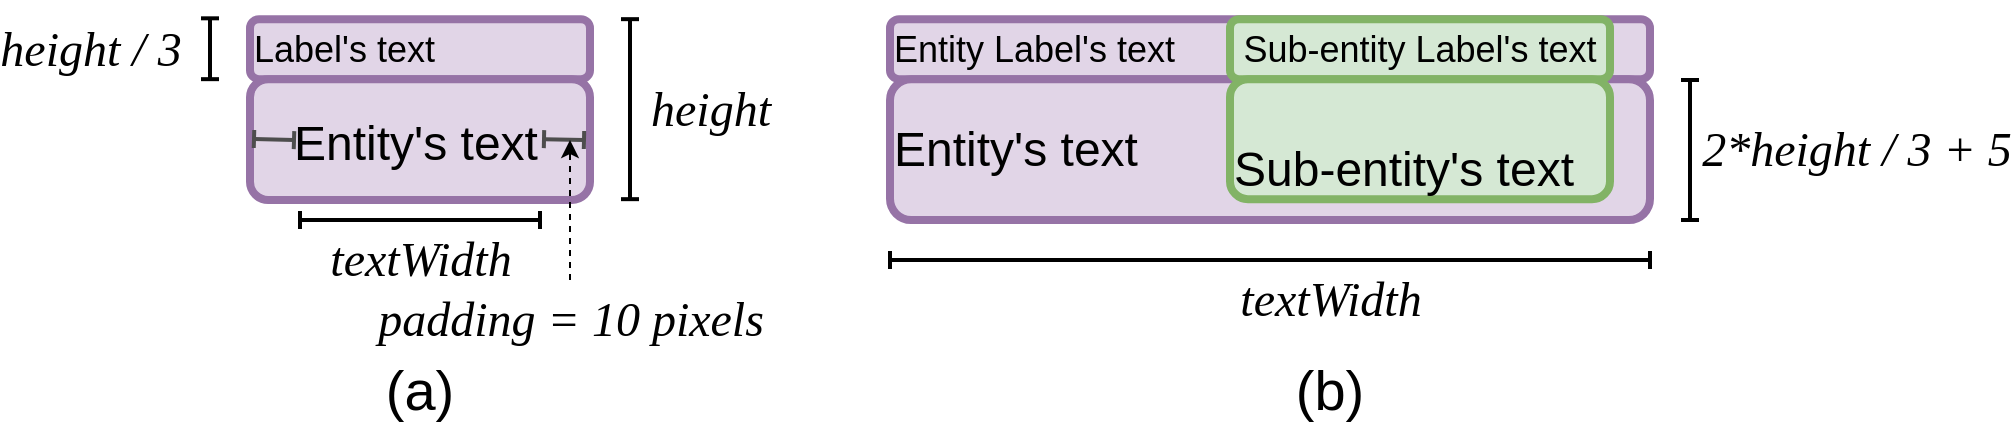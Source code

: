 <mxfile version="26.2.14">
  <diagram name="Page-1" id="4zQcCn-Ic5G3MCy9d1Cx">
    <mxGraphModel dx="2204" dy="798" grid="1" gridSize="10" guides="1" tooltips="1" connect="1" arrows="1" fold="1" page="1" pageScale="1" pageWidth="850" pageHeight="1100" math="0" shadow="0">
      <root>
        <mxCell id="0" />
        <mxCell id="1" parent="0" />
        <mxCell id="bzutJzX1AavvvsLKq-v1-1" value="&lt;font style=&quot;font-size: 18px;&quot;&gt;Label&#39;s text&lt;/font&gt;" style="rounded=1;whiteSpace=wrap;html=1;fillColor=#e1d5e7;strokeColor=#9673a6;strokeWidth=4;align=left;" parent="1" vertex="1">
          <mxGeometry x="120" y="39.58" width="170" height="30" as="geometry" />
        </mxCell>
        <mxCell id="bzutJzX1AavvvsLKq-v1-2" value="&lt;font style=&quot;font-size: 24px;&quot;&gt;&amp;nbsp; &amp;nbsp;Entity&#39;s text&lt;/font&gt;" style="rounded=1;whiteSpace=wrap;html=1;fillColor=#e1d5e7;strokeColor=#9673a6;strokeWidth=4;fontSize=28;align=left;" parent="1" vertex="1">
          <mxGeometry x="120" y="69.58" width="170" height="60.42" as="geometry" />
        </mxCell>
        <mxCell id="bzutJzX1AavvvsLKq-v1-4" value="" style="endArrow=baseDash;html=1;rounded=0;startArrow=baseDash;startFill=0;endFill=0;fontSize=14;strokeWidth=2;" parent="1" edge="1">
          <mxGeometry width="50" height="50" relative="1" as="geometry">
            <mxPoint x="310" y="129.58" as="sourcePoint" />
            <mxPoint x="310" y="39.58" as="targetPoint" />
          </mxGeometry>
        </mxCell>
        <mxCell id="bzutJzX1AavvvsLKq-v1-7" value="height" style="edgeLabel;html=1;align=center;verticalAlign=middle;resizable=0;points=[];fontSize=24;fontFamily=Lucida Console;fontStyle=2" parent="bzutJzX1AavvvsLKq-v1-4" vertex="1" connectable="0">
          <mxGeometry x="-0.025" y="-2" relative="1" as="geometry">
            <mxPoint x="38" y="-1" as="offset" />
          </mxGeometry>
        </mxCell>
        <mxCell id="bzutJzX1AavvvsLKq-v1-5" value="" style="endArrow=baseDash;html=1;rounded=0;startArrow=baseDash;startFill=0;endFill=0;fontSize=14;fontStyle=1;strokeWidth=2;" parent="1" edge="1">
          <mxGeometry width="50" height="50" relative="1" as="geometry">
            <mxPoint x="145" y="140" as="sourcePoint" />
            <mxPoint x="265" y="140" as="targetPoint" />
          </mxGeometry>
        </mxCell>
        <mxCell id="bzutJzX1AavvvsLKq-v1-6" value="textWidth" style="edgeLabel;html=1;align=center;verticalAlign=middle;resizable=0;points=[];fontSize=24;fontFamily=Lucida Console;fontStyle=2" parent="bzutJzX1AavvvsLKq-v1-5" vertex="1" connectable="0">
          <mxGeometry x="0.167" y="1" relative="1" as="geometry">
            <mxPoint x="-10" y="21" as="offset" />
          </mxGeometry>
        </mxCell>
        <mxCell id="bzutJzX1AavvvsLKq-v1-30" value="&lt;font style=&quot;font-size: 18px;&quot;&gt;Entity Label&#39;s text&amp;nbsp; &amp;nbsp; &amp;nbsp; &amp;nbsp; &amp;nbsp; &amp;nbsp; &amp;nbsp; &amp;nbsp; &amp;nbsp; &amp;nbsp; &amp;nbsp; &amp;nbsp; &amp;nbsp; &amp;nbsp; &amp;nbsp; &amp;nbsp; &amp;nbsp; &amp;nbsp; &amp;nbsp; &amp;nbsp;&lt;/font&gt;" style="rounded=1;whiteSpace=wrap;html=1;fillColor=#e1d5e7;strokeColor=#9673a6;strokeWidth=4;align=left;" parent="1" vertex="1">
          <mxGeometry x="440" y="39.58" width="380" height="30" as="geometry" />
        </mxCell>
        <mxCell id="bzutJzX1AavvvsLKq-v1-31" value="&lt;font style=&quot;font-size: 24px;&quot;&gt;Entity&#39;s text&amp;nbsp; &amp;nbsp; &amp;nbsp; &amp;nbsp; &amp;nbsp; &amp;nbsp; &amp;nbsp; &amp;nbsp; &amp;nbsp; &amp;nbsp; &amp;nbsp; &amp;nbsp; &amp;nbsp; &amp;nbsp; &amp;nbsp; &amp;nbsp; &amp;nbsp;&amp;nbsp;&lt;/font&gt;" style="rounded=1;whiteSpace=wrap;html=1;fillColor=#e1d5e7;strokeColor=#9673a6;strokeWidth=4;align=left;" parent="1" vertex="1">
          <mxGeometry x="440" y="69.58" width="380" height="70.42" as="geometry" />
        </mxCell>
        <mxCell id="bzutJzX1AavvvsLKq-v1-32" value="" style="endArrow=baseDash;html=1;rounded=0;startArrow=baseDash;startFill=0;endFill=0;fontSize=14;strokeWidth=2;" parent="1" edge="1">
          <mxGeometry width="50" height="50" relative="1" as="geometry">
            <mxPoint x="440" y="160" as="sourcePoint" />
            <mxPoint x="820" y="160" as="targetPoint" />
          </mxGeometry>
        </mxCell>
        <mxCell id="bzutJzX1AavvvsLKq-v1-33" value="textWidth" style="edgeLabel;html=1;align=center;verticalAlign=middle;resizable=0;points=[];fontSize=24;fontStyle=2;fontFamily=Lucida Console;" parent="bzutJzX1AavvvsLKq-v1-32" vertex="1" connectable="0">
          <mxGeometry x="0.167" y="1" relative="1" as="geometry">
            <mxPoint x="-2" y="21" as="offset" />
          </mxGeometry>
        </mxCell>
        <mxCell id="bzutJzX1AavvvsLKq-v1-34" value="&lt;font style=&quot;font-size: 18px;&quot;&gt;Sub-entity Label&#39;s text&lt;/font&gt;" style="rounded=1;whiteSpace=wrap;html=1;fillColor=#d5e8d4;strokeColor=#82b366;strokeWidth=4;" parent="1" vertex="1">
          <mxGeometry x="610" y="39.58" width="190" height="30" as="geometry" />
        </mxCell>
        <mxCell id="bzutJzX1AavvvsLKq-v1-35" value="&lt;div&gt;&lt;font style=&quot;font-size: 24px;&quot;&gt;&lt;br&gt;&lt;/font&gt;&lt;/div&gt;&lt;font style=&quot;font-size: 24px;&quot;&gt;Sub-entity&#39;s text&lt;/font&gt;" style="rounded=1;whiteSpace=wrap;html=1;fillColor=#d5e8d4;strokeColor=#82b366;strokeWidth=4;align=left;" parent="1" vertex="1">
          <mxGeometry x="610" y="69.58" width="190" height="60" as="geometry" />
        </mxCell>
        <mxCell id="bzutJzX1AavvvsLKq-v1-56" value="(a)" style="text;html=1;align=center;verticalAlign=middle;whiteSpace=wrap;rounded=0;fontSize=28;" parent="1" vertex="1">
          <mxGeometry x="175" y="210" width="60" height="30" as="geometry" />
        </mxCell>
        <mxCell id="bzutJzX1AavvvsLKq-v1-57" value="(b)" style="text;html=1;align=center;verticalAlign=middle;whiteSpace=wrap;rounded=0;fontSize=28;" parent="1" vertex="1">
          <mxGeometry x="630" y="210" width="60" height="30" as="geometry" />
        </mxCell>
        <mxCell id="WtzTWcPqUnsuf2wO-yMu-1" value="" style="endArrow=baseDash;html=1;rounded=0;startArrow=baseDash;startFill=0;endFill=0;fontSize=14;strokeWidth=2;" parent="1" edge="1">
          <mxGeometry width="50" height="50" relative="1" as="geometry">
            <mxPoint x="100" y="69.58" as="sourcePoint" />
            <mxPoint x="100" y="39.16" as="targetPoint" />
          </mxGeometry>
        </mxCell>
        <mxCell id="WtzTWcPqUnsuf2wO-yMu-2" value="height / 3" style="edgeLabel;html=1;align=center;verticalAlign=middle;resizable=0;points=[];fontSize=24;fontFamily=Lucida Console;fontStyle=2" parent="WtzTWcPqUnsuf2wO-yMu-1" vertex="1" connectable="0">
          <mxGeometry x="-0.025" y="-2" relative="1" as="geometry">
            <mxPoint x="-62" as="offset" />
          </mxGeometry>
        </mxCell>
        <mxCell id="WtzTWcPqUnsuf2wO-yMu-3" value="" style="endArrow=baseDash;html=1;rounded=0;startArrow=baseDash;startFill=0;endFill=0;fontSize=14;fontStyle=1;strokeWidth=2;strokeColor=#4D4D4D;" parent="1" edge="1">
          <mxGeometry width="50" height="50" relative="1" as="geometry">
            <mxPoint x="267" y="99.58" as="sourcePoint" />
            <mxPoint x="287" y="99.99" as="targetPoint" />
            <Array as="points" />
          </mxGeometry>
        </mxCell>
        <mxCell id="WtzTWcPqUnsuf2wO-yMu-4" value="padding = 10 pixels" style="edgeLabel;html=1;align=center;verticalAlign=middle;resizable=0;points=[];fontSize=24;fontFamily=Lucida Console;fontStyle=2" parent="WtzTWcPqUnsuf2wO-yMu-3" vertex="1" connectable="0">
          <mxGeometry x="0.167" y="1" relative="1" as="geometry">
            <mxPoint x="1" y="91" as="offset" />
          </mxGeometry>
        </mxCell>
        <mxCell id="WtzTWcPqUnsuf2wO-yMu-5" value="" style="endArrow=classic;html=1;rounded=0;dashed=1;" parent="1" edge="1">
          <mxGeometry width="50" height="50" relative="1" as="geometry">
            <mxPoint x="280" y="170" as="sourcePoint" />
            <mxPoint x="280" y="100" as="targetPoint" />
          </mxGeometry>
        </mxCell>
        <mxCell id="WtzTWcPqUnsuf2wO-yMu-6" value="" style="endArrow=baseDash;html=1;rounded=0;startArrow=baseDash;startFill=0;endFill=0;fontSize=14;fontStyle=1;strokeWidth=2;entryX=1;entryY=0.5;entryDx=0;entryDy=0;strokeColor=#4D4D4D;fillColor=#f8cecc;" parent="1" edge="1">
          <mxGeometry width="50" height="50" relative="1" as="geometry">
            <mxPoint x="122" y="99.51" as="sourcePoint" />
            <mxPoint x="142" y="100.06" as="targetPoint" />
          </mxGeometry>
        </mxCell>
        <mxCell id="6a4jO2Zl4zG6Jun2aB4e-1" value="" style="endArrow=baseDash;html=1;rounded=0;startArrow=baseDash;startFill=0;endFill=0;fontSize=14;strokeWidth=2;" edge="1" parent="1">
          <mxGeometry width="50" height="50" relative="1" as="geometry">
            <mxPoint x="840" y="140" as="sourcePoint" />
            <mxPoint x="840" y="70" as="targetPoint" />
          </mxGeometry>
        </mxCell>
        <mxCell id="6a4jO2Zl4zG6Jun2aB4e-2" value="&amp;nbsp; &amp;nbsp; &amp;nbsp; &amp;nbsp; &amp;nbsp; &amp;nbsp;2*height / 3 + 5" style="edgeLabel;html=1;align=center;verticalAlign=middle;resizable=0;points=[];fontSize=24;fontFamily=Lucida Console;fontStyle=2;labelBackgroundColor=none;" vertex="1" connectable="0" parent="6a4jO2Zl4zG6Jun2aB4e-1">
          <mxGeometry x="-0.025" y="-2" relative="1" as="geometry">
            <mxPoint x="48" y="-1" as="offset" />
          </mxGeometry>
        </mxCell>
      </root>
    </mxGraphModel>
  </diagram>
</mxfile>
